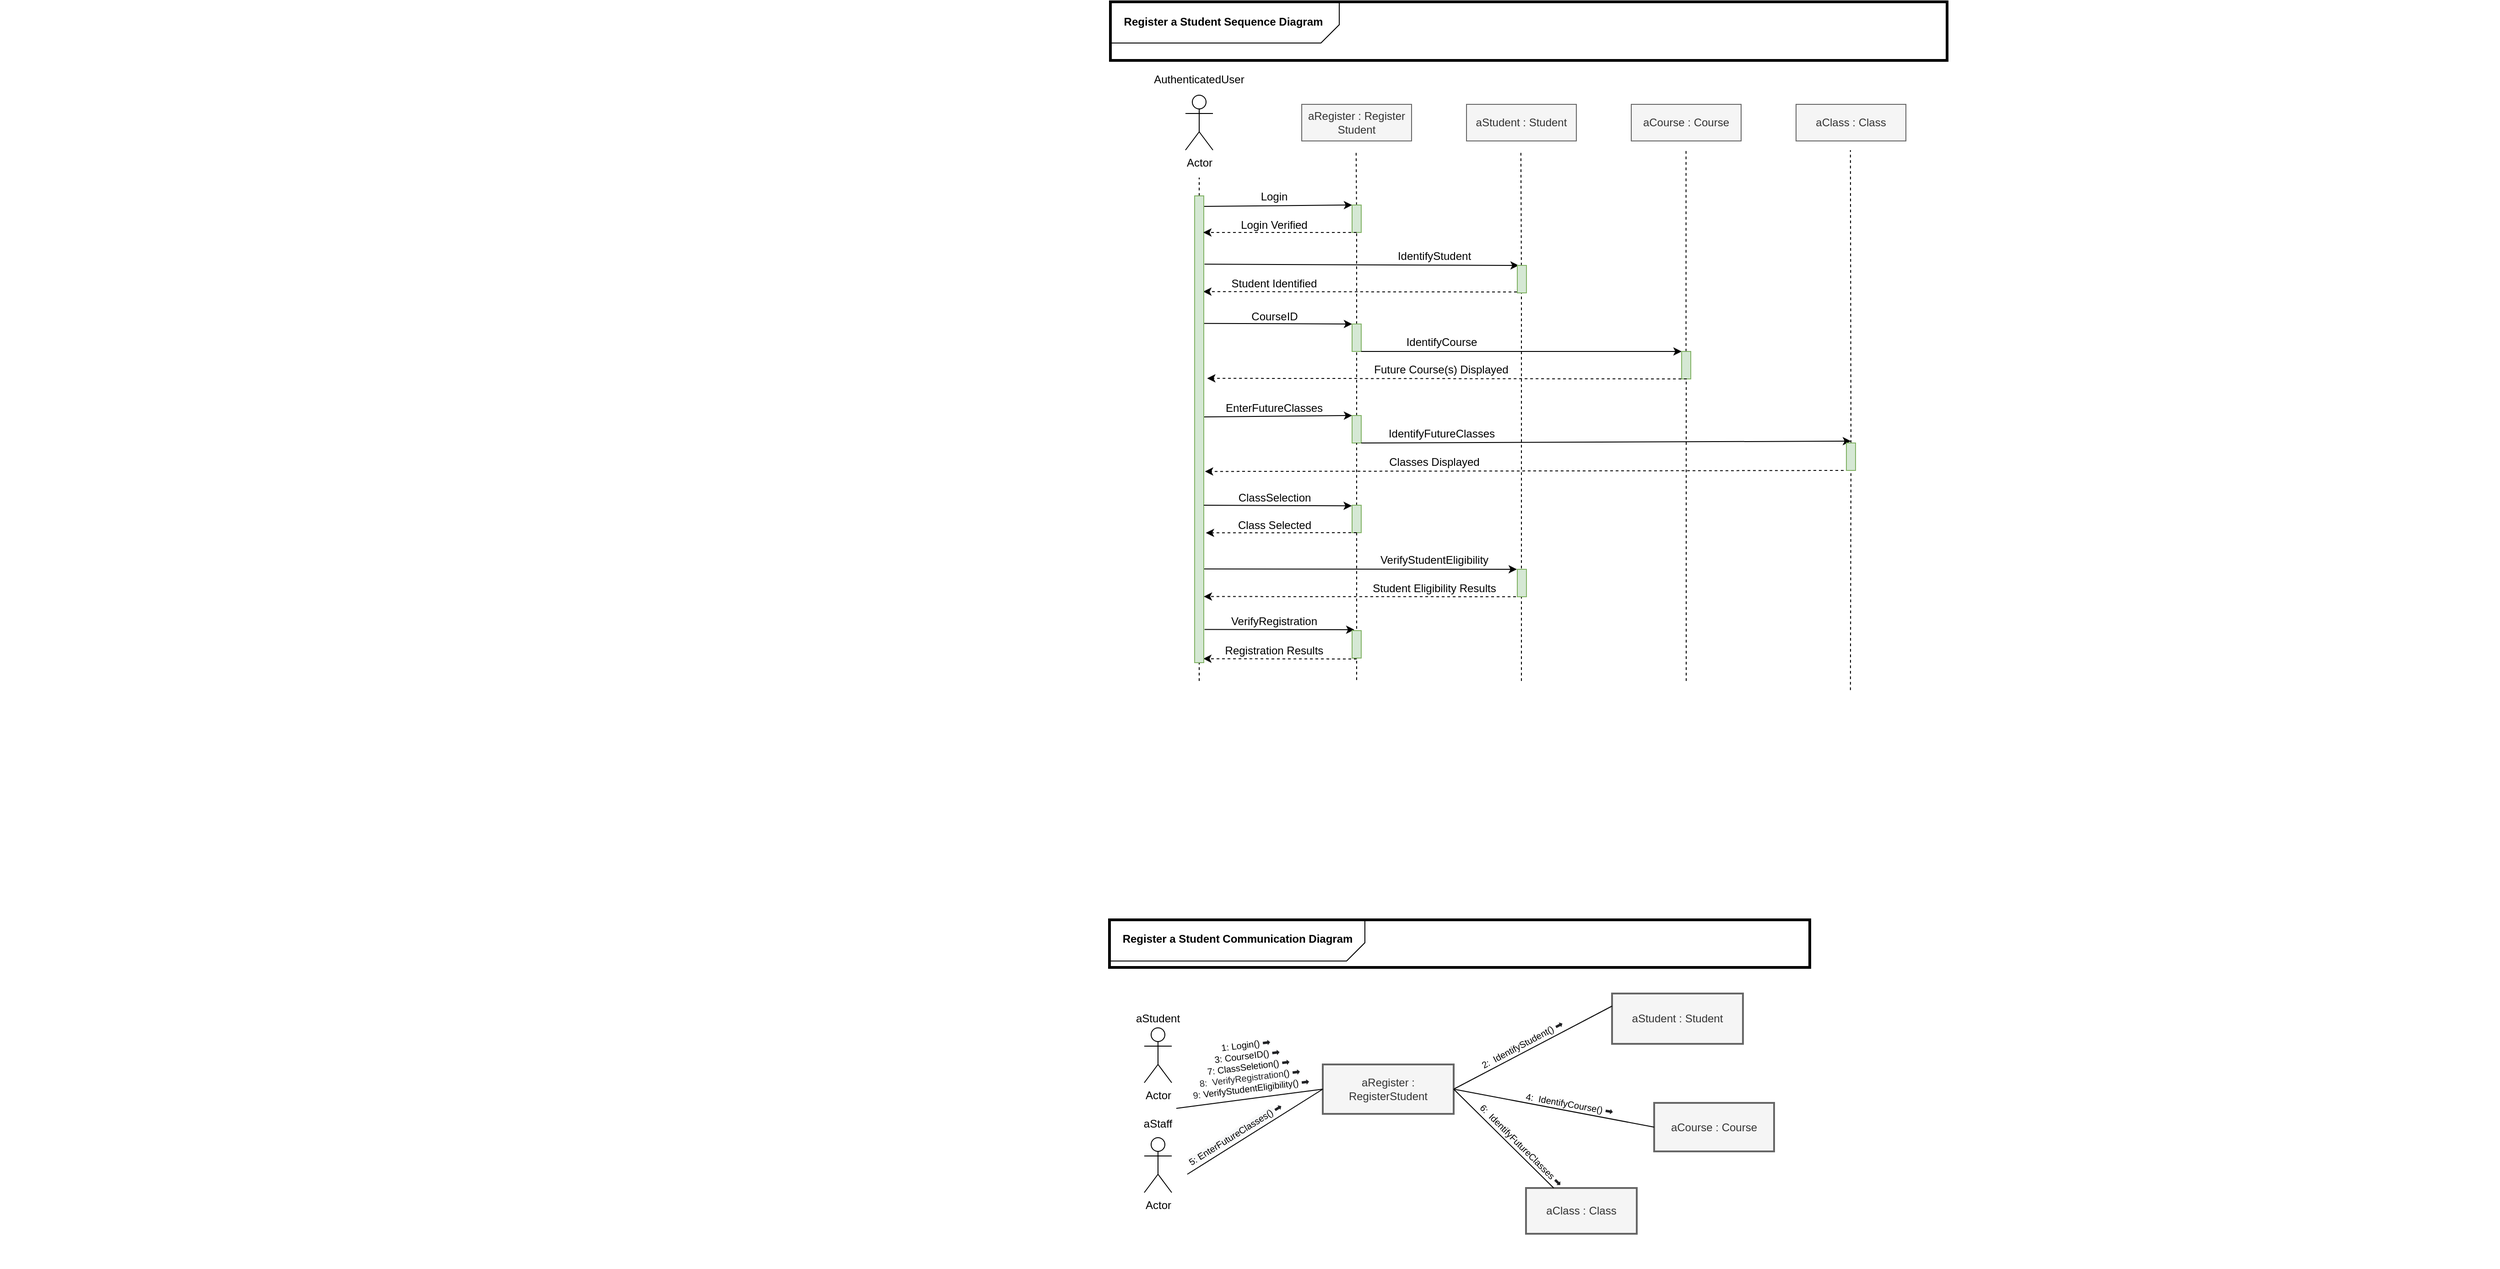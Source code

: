 <mxfile version="14.0.1" type="github">
  <diagram id="WgGNXocE23IqrcMPY2u2" name="Page-1">
    <mxGraphModel dx="4216" dy="573" grid="1" gridSize="10" guides="1" tooltips="1" connect="1" arrows="1" fold="1" page="1" pageScale="1" pageWidth="3300" pageHeight="2339" math="0" shadow="0">
      <root>
        <mxCell id="0" />
        <mxCell id="1" parent="0" />
        <mxCell id="3fiQfD3PMQG2XW41a9uW-1" value="Actor" style="shape=umlActor;verticalLabelPosition=bottom;verticalAlign=top;html=1;outlineConnect=0;" vertex="1" parent="1">
          <mxGeometry x="293" y="200" width="30" height="60" as="geometry" />
        </mxCell>
        <mxCell id="3fiQfD3PMQG2XW41a9uW-2" value="AuthenticatedUser" style="text;html=1;strokeColor=none;fillColor=none;align=center;verticalAlign=middle;whiteSpace=wrap;rounded=0;" vertex="1" parent="1">
          <mxGeometry x="229" y="173" width="158" height="20" as="geometry" />
        </mxCell>
        <mxCell id="3fiQfD3PMQG2XW41a9uW-3" value="aRegister : Register Student" style="rounded=0;whiteSpace=wrap;html=1;fillColor=#f5f5f5;strokeColor=#666666;fontColor=#333333;" vertex="1" parent="1">
          <mxGeometry x="420" y="210" width="120" height="40" as="geometry" />
        </mxCell>
        <mxCell id="3fiQfD3PMQG2XW41a9uW-4" value="aStudent : Student" style="rounded=0;whiteSpace=wrap;html=1;fillColor=#f5f5f5;strokeColor=#666666;fontColor=#333333;" vertex="1" parent="1">
          <mxGeometry x="600" y="210" width="120" height="40" as="geometry" />
        </mxCell>
        <mxCell id="3fiQfD3PMQG2XW41a9uW-5" value="aClass : Class" style="rounded=0;whiteSpace=wrap;html=1;fillColor=#f5f5f5;strokeColor=#666666;fontColor=#333333;" vertex="1" parent="1">
          <mxGeometry x="960" y="210" width="120" height="40" as="geometry" />
        </mxCell>
        <mxCell id="3fiQfD3PMQG2XW41a9uW-6" value="" style="endArrow=none;dashed=1;html=1;" edge="1" parent="1">
          <mxGeometry width="50" height="50" relative="1" as="geometry">
            <mxPoint x="308" y="310" as="sourcePoint" />
            <mxPoint x="308" y="290" as="targetPoint" />
          </mxGeometry>
        </mxCell>
        <mxCell id="3fiQfD3PMQG2XW41a9uW-7" value="" style="endArrow=none;dashed=1;html=1;entryX=0.5;entryY=1;entryDx=0;entryDy=0;" edge="1" parent="1" target="3fiQfD3PMQG2XW41a9uW-64">
          <mxGeometry width="50" height="50" relative="1" as="geometry">
            <mxPoint x="308" y="840" as="sourcePoint" />
            <mxPoint x="308" y="800" as="targetPoint" />
          </mxGeometry>
        </mxCell>
        <mxCell id="3fiQfD3PMQG2XW41a9uW-8" value="" style="endArrow=none;dashed=1;html=1;" edge="1" parent="1" source="3fiQfD3PMQG2XW41a9uW-19">
          <mxGeometry width="50" height="50" relative="1" as="geometry">
            <mxPoint x="479.41" y="810" as="sourcePoint" />
            <mxPoint x="479.41" y="260" as="targetPoint" />
          </mxGeometry>
        </mxCell>
        <mxCell id="3fiQfD3PMQG2XW41a9uW-9" value="" style="endArrow=none;dashed=1;html=1;" edge="1" parent="1">
          <mxGeometry width="50" height="50" relative="1" as="geometry">
            <mxPoint x="659.937" y="386" as="sourcePoint" />
            <mxPoint x="659.41" y="260" as="targetPoint" />
          </mxGeometry>
        </mxCell>
        <mxCell id="3fiQfD3PMQG2XW41a9uW-10" value="" style="endArrow=none;dashed=1;html=1;exitX=0.482;exitY=0;exitDx=0;exitDy=0;exitPerimeter=0;" edge="1" parent="1" source="3fiQfD3PMQG2XW41a9uW-35">
          <mxGeometry width="50" height="50" relative="1" as="geometry">
            <mxPoint x="840" y="470" as="sourcePoint" />
            <mxPoint x="839.82" y="260" as="targetPoint" />
          </mxGeometry>
        </mxCell>
        <mxCell id="3fiQfD3PMQG2XW41a9uW-11" value="aCourse : Course" style="rounded=0;whiteSpace=wrap;html=1;fillColor=#f5f5f5;strokeColor=#666666;fontColor=#333333;" vertex="1" parent="1">
          <mxGeometry x="780" y="210" width="120" height="40" as="geometry" />
        </mxCell>
        <mxCell id="3fiQfD3PMQG2XW41a9uW-12" value="" style="endArrow=none;dashed=1;html=1;" edge="1" parent="1" source="3fiQfD3PMQG2XW41a9uW-46">
          <mxGeometry width="50" height="50" relative="1" as="geometry">
            <mxPoint x="1019.41" y="810" as="sourcePoint" />
            <mxPoint x="1019.41" y="260" as="targetPoint" />
          </mxGeometry>
        </mxCell>
        <mxCell id="3fiQfD3PMQG2XW41a9uW-18" value="" style="endArrow=classic;html=1;exitX=1.024;exitY=0.024;exitDx=0;exitDy=0;exitPerimeter=0;entryX=0;entryY=0;entryDx=0;entryDy=0;" edge="1" parent="1" target="3fiQfD3PMQG2XW41a9uW-19">
          <mxGeometry width="50" height="50" relative="1" as="geometry">
            <mxPoint x="313.24" y="321.52" as="sourcePoint" />
            <mxPoint x="470" y="320" as="targetPoint" />
          </mxGeometry>
        </mxCell>
        <mxCell id="3fiQfD3PMQG2XW41a9uW-19" value="" style="rounded=0;whiteSpace=wrap;html=1;fillColor=#d5e8d4;strokeColor=#82b366;" vertex="1" parent="1">
          <mxGeometry x="475" y="320" width="10" height="30" as="geometry" />
        </mxCell>
        <mxCell id="3fiQfD3PMQG2XW41a9uW-20" value="" style="endArrow=none;dashed=1;html=1;" edge="1" parent="1" source="3fiQfD3PMQG2XW41a9uW-32" target="3fiQfD3PMQG2XW41a9uW-19">
          <mxGeometry width="50" height="50" relative="1" as="geometry">
            <mxPoint x="479.41" y="810" as="sourcePoint" />
            <mxPoint x="479.41" y="260" as="targetPoint" />
          </mxGeometry>
        </mxCell>
        <mxCell id="3fiQfD3PMQG2XW41a9uW-21" value="Login" style="text;html=1;strokeColor=none;fillColor=none;align=center;verticalAlign=middle;whiteSpace=wrap;rounded=0;" vertex="1" parent="1">
          <mxGeometry x="370" y="301" width="40" height="20" as="geometry" />
        </mxCell>
        <mxCell id="3fiQfD3PMQG2XW41a9uW-22" value="IdentifyStudent" style="text;html=1;strokeColor=none;fillColor=none;align=center;verticalAlign=middle;whiteSpace=wrap;rounded=0;" vertex="1" parent="1">
          <mxGeometry x="500" y="366" width="130" height="20" as="geometry" />
        </mxCell>
        <mxCell id="3fiQfD3PMQG2XW41a9uW-23" value="" style="endArrow=classic;html=1;exitX=1.086;exitY=0.166;exitDx=0;exitDy=0;exitPerimeter=0;" edge="1" parent="1">
          <mxGeometry width="50" height="50" relative="1" as="geometry">
            <mxPoint x="313.86" y="384.68" as="sourcePoint" />
            <mxPoint x="657" y="386" as="targetPoint" />
          </mxGeometry>
        </mxCell>
        <mxCell id="3fiQfD3PMQG2XW41a9uW-25" value="" style="endArrow=none;dashed=1;html=1;" edge="1" parent="1">
          <mxGeometry width="50" height="50" relative="1" as="geometry">
            <mxPoint x="660" y="717" as="sourcePoint" />
            <mxPoint x="660" y="410" as="targetPoint" />
          </mxGeometry>
        </mxCell>
        <mxCell id="3fiQfD3PMQG2XW41a9uW-26" value="" style="endArrow=classic;html=1;dashed=1;entryX=0.943;entryY=0.145;entryDx=0;entryDy=0;entryPerimeter=0;" edge="1" parent="1">
          <mxGeometry width="50" height="50" relative="1" as="geometry">
            <mxPoint x="655" y="415" as="sourcePoint" />
            <mxPoint x="312.43" y="414.6" as="targetPoint" />
          </mxGeometry>
        </mxCell>
        <mxCell id="3fiQfD3PMQG2XW41a9uW-27" value="Student Identified" style="text;html=1;strokeColor=none;fillColor=none;align=center;verticalAlign=middle;whiteSpace=wrap;rounded=0;" vertex="1" parent="1">
          <mxGeometry x="325" y="396" width="130" height="20" as="geometry" />
        </mxCell>
        <mxCell id="3fiQfD3PMQG2XW41a9uW-29" value="" style="endArrow=classic;html=1;exitX=1.229;exitY=0.207;exitDx=0;exitDy=0;exitPerimeter=0;entryX=0;entryY=0;entryDx=0;entryDy=0;" edge="1" parent="1" target="3fiQfD3PMQG2XW41a9uW-32">
          <mxGeometry width="50" height="50" relative="1" as="geometry">
            <mxPoint x="313.29" y="449.36" as="sourcePoint" />
            <mxPoint x="473" y="450" as="targetPoint" />
          </mxGeometry>
        </mxCell>
        <mxCell id="3fiQfD3PMQG2XW41a9uW-30" value="" style="endArrow=none;dashed=1;html=1;" edge="1" parent="1" source="3fiQfD3PMQG2XW41a9uW-35">
          <mxGeometry width="50" height="50" relative="1" as="geometry">
            <mxPoint x="840.68" y="850" as="sourcePoint" />
            <mxPoint x="839.325" y="480" as="targetPoint" />
          </mxGeometry>
        </mxCell>
        <mxCell id="3fiQfD3PMQG2XW41a9uW-31" value="CourseID" style="text;html=1;strokeColor=none;fillColor=none;align=center;verticalAlign=middle;whiteSpace=wrap;rounded=0;" vertex="1" parent="1">
          <mxGeometry x="352.5" y="431" width="75" height="21" as="geometry" />
        </mxCell>
        <mxCell id="3fiQfD3PMQG2XW41a9uW-32" value="" style="rounded=0;whiteSpace=wrap;html=1;fillColor=#d5e8d4;strokeColor=#82b366;" vertex="1" parent="1">
          <mxGeometry x="475" y="450" width="10" height="30" as="geometry" />
        </mxCell>
        <mxCell id="3fiQfD3PMQG2XW41a9uW-33" value="" style="endArrow=none;dashed=1;html=1;" edge="1" parent="1" source="3fiQfD3PMQG2XW41a9uW-40" target="3fiQfD3PMQG2XW41a9uW-32">
          <mxGeometry width="50" height="50" relative="1" as="geometry">
            <mxPoint x="479.41" y="850" as="sourcePoint" />
            <mxPoint x="479.981" y="390" as="targetPoint" />
          </mxGeometry>
        </mxCell>
        <mxCell id="3fiQfD3PMQG2XW41a9uW-34" value="" style="endArrow=classic;html=1;exitX=1.024;exitY=0.024;exitDx=0;exitDy=0;exitPerimeter=0;entryX=0;entryY=0;entryDx=0;entryDy=0;" edge="1" parent="1" target="3fiQfD3PMQG2XW41a9uW-35">
          <mxGeometry width="50" height="50" relative="1" as="geometry">
            <mxPoint x="485" y="480" as="sourcePoint" />
            <mxPoint x="660" y="478" as="targetPoint" />
          </mxGeometry>
        </mxCell>
        <mxCell id="3fiQfD3PMQG2XW41a9uW-35" value="" style="rounded=0;whiteSpace=wrap;html=1;fillColor=#d5e8d4;strokeColor=#82b366;" vertex="1" parent="1">
          <mxGeometry x="835" y="480" width="10" height="30" as="geometry" />
        </mxCell>
        <mxCell id="3fiQfD3PMQG2XW41a9uW-36" value="" style="endArrow=none;dashed=1;html=1;" edge="1" parent="1" target="3fiQfD3PMQG2XW41a9uW-35">
          <mxGeometry width="50" height="50" relative="1" as="geometry">
            <mxPoint x="840" y="840" as="sourcePoint" />
            <mxPoint x="839.325" y="480" as="targetPoint" />
          </mxGeometry>
        </mxCell>
        <mxCell id="3fiQfD3PMQG2XW41a9uW-37" value="" style="endArrow=classic;html=1;dashed=1;entryX=1.371;entryY=0.332;entryDx=0;entryDy=0;entryPerimeter=0;" edge="1" parent="1">
          <mxGeometry width="50" height="50" relative="1" as="geometry">
            <mxPoint x="840.59" y="510" as="sourcePoint" />
            <mxPoint x="316.71" y="509.36" as="targetPoint" />
          </mxGeometry>
        </mxCell>
        <mxCell id="3fiQfD3PMQG2XW41a9uW-38" value="Future Course(s) Displayed" style="text;html=1;strokeColor=none;fillColor=none;align=center;verticalAlign=middle;whiteSpace=wrap;rounded=0;" vertex="1" parent="1">
          <mxGeometry x="490" y="490" width="165" height="20" as="geometry" />
        </mxCell>
        <mxCell id="3fiQfD3PMQG2XW41a9uW-39" value="" style="endArrow=classic;html=1;exitX=1.024;exitY=0.024;exitDx=0;exitDy=0;exitPerimeter=0;entryX=0;entryY=0;entryDx=0;entryDy=0;" edge="1" parent="1">
          <mxGeometry width="50" height="50" relative="1" as="geometry">
            <mxPoint x="313.24" y="551.52" as="sourcePoint" />
            <mxPoint x="475" y="550" as="targetPoint" />
          </mxGeometry>
        </mxCell>
        <mxCell id="3fiQfD3PMQG2XW41a9uW-40" value="" style="rounded=0;whiteSpace=wrap;html=1;fillColor=#d5e8d4;strokeColor=#82b366;" vertex="1" parent="1">
          <mxGeometry x="475" y="550" width="10" height="30" as="geometry" />
        </mxCell>
        <mxCell id="3fiQfD3PMQG2XW41a9uW-41" value="" style="endArrow=none;dashed=1;html=1;" edge="1" parent="1" source="3fiQfD3PMQG2XW41a9uW-49" target="3fiQfD3PMQG2XW41a9uW-40">
          <mxGeometry width="50" height="50" relative="1" as="geometry">
            <mxPoint x="479.41" y="850" as="sourcePoint" />
            <mxPoint x="479.977" y="480" as="targetPoint" />
          </mxGeometry>
        </mxCell>
        <mxCell id="3fiQfD3PMQG2XW41a9uW-42" value="EnterFutureClasses" style="text;html=1;strokeColor=none;fillColor=none;align=center;verticalAlign=middle;whiteSpace=wrap;rounded=0;" vertex="1" parent="1">
          <mxGeometry x="325" y="532" width="130" height="20" as="geometry" />
        </mxCell>
        <mxCell id="3fiQfD3PMQG2XW41a9uW-43" value="" style="endArrow=classic;html=1;dashed=1;entryX=1.129;entryY=0.544;entryDx=0;entryDy=0;entryPerimeter=0;" edge="1" parent="1">
          <mxGeometry width="50" height="50" relative="1" as="geometry">
            <mxPoint x="1012" y="610" as="sourcePoint" />
            <mxPoint x="314.29" y="611.12" as="targetPoint" />
          </mxGeometry>
        </mxCell>
        <mxCell id="3fiQfD3PMQG2XW41a9uW-44" value="Classes Displayed" style="text;html=1;strokeColor=none;fillColor=none;align=center;verticalAlign=middle;whiteSpace=wrap;rounded=0;" vertex="1" parent="1">
          <mxGeometry x="500" y="590" width="130" height="21" as="geometry" />
        </mxCell>
        <mxCell id="3fiQfD3PMQG2XW41a9uW-45" value="" style="endArrow=classic;html=1;exitX=1.024;exitY=0.024;exitDx=0;exitDy=0;exitPerimeter=0;" edge="1" parent="1">
          <mxGeometry width="50" height="50" relative="1" as="geometry">
            <mxPoint x="485" y="580" as="sourcePoint" />
            <mxPoint x="1020" y="578" as="targetPoint" />
          </mxGeometry>
        </mxCell>
        <mxCell id="3fiQfD3PMQG2XW41a9uW-46" value="" style="rounded=0;whiteSpace=wrap;html=1;fillColor=#d5e8d4;strokeColor=#82b366;" vertex="1" parent="1">
          <mxGeometry x="1015" y="580" width="10" height="30" as="geometry" />
        </mxCell>
        <mxCell id="3fiQfD3PMQG2XW41a9uW-47" value="" style="endArrow=none;dashed=1;html=1;" edge="1" parent="1" target="3fiQfD3PMQG2XW41a9uW-46">
          <mxGeometry width="50" height="50" relative="1" as="geometry">
            <mxPoint x="1019.41" y="850" as="sourcePoint" />
            <mxPoint x="1019.41" y="300" as="targetPoint" />
          </mxGeometry>
        </mxCell>
        <mxCell id="3fiQfD3PMQG2XW41a9uW-49" value="" style="rounded=0;whiteSpace=wrap;html=1;fillColor=#d5e8d4;strokeColor=#82b366;" vertex="1" parent="1">
          <mxGeometry x="475" y="648" width="10" height="30" as="geometry" />
        </mxCell>
        <mxCell id="3fiQfD3PMQG2XW41a9uW-50" value="" style="endArrow=none;dashed=1;html=1;" edge="1" parent="1" target="3fiQfD3PMQG2XW41a9uW-49">
          <mxGeometry width="50" height="50" relative="1" as="geometry">
            <mxPoint x="480" y="783" as="sourcePoint" />
            <mxPoint x="479.969" y="580" as="targetPoint" />
          </mxGeometry>
        </mxCell>
        <mxCell id="3fiQfD3PMQG2XW41a9uW-51" value="ClassSelection" style="text;html=1;strokeColor=none;fillColor=none;align=center;verticalAlign=middle;whiteSpace=wrap;rounded=0;" vertex="1" parent="1">
          <mxGeometry x="352.5" y="630" width="75" height="20" as="geometry" />
        </mxCell>
        <mxCell id="3fiQfD3PMQG2XW41a9uW-52" value="" style="endArrow=classic;html=1;dashed=1;entryX=1.229;entryY=0.69;entryDx=0;entryDy=0;entryPerimeter=0;" edge="1" parent="1">
          <mxGeometry width="50" height="50" relative="1" as="geometry">
            <mxPoint x="480" y="678" as="sourcePoint" />
            <mxPoint x="315.29" y="678.2" as="targetPoint" />
          </mxGeometry>
        </mxCell>
        <mxCell id="3fiQfD3PMQG2XW41a9uW-53" value="Class Selected" style="text;html=1;strokeColor=none;fillColor=none;align=center;verticalAlign=middle;whiteSpace=wrap;rounded=0;" vertex="1" parent="1">
          <mxGeometry x="347.5" y="660" width="85" height="20" as="geometry" />
        </mxCell>
        <mxCell id="3fiQfD3PMQG2XW41a9uW-54" value="IdentifyCourse" style="text;html=1;strokeColor=none;fillColor=none;align=center;verticalAlign=middle;whiteSpace=wrap;rounded=0;" vertex="1" parent="1">
          <mxGeometry x="507.5" y="460" width="130" height="20" as="geometry" />
        </mxCell>
        <mxCell id="3fiQfD3PMQG2XW41a9uW-55" value="IdentifyFutureClasses" style="text;html=1;strokeColor=none;fillColor=none;align=center;verticalAlign=middle;whiteSpace=wrap;rounded=0;" vertex="1" parent="1">
          <mxGeometry x="507.5" y="560" width="130" height="20" as="geometry" />
        </mxCell>
        <mxCell id="3fiQfD3PMQG2XW41a9uW-56" value="" style="endArrow=classic;html=1;exitX=0.943;exitY=0.77;exitDx=0;exitDy=0;exitPerimeter=0;" edge="1" parent="1">
          <mxGeometry width="50" height="50" relative="1" as="geometry">
            <mxPoint x="313.43" y="717.6" as="sourcePoint" />
            <mxPoint x="655" y="718" as="targetPoint" />
          </mxGeometry>
        </mxCell>
        <mxCell id="3fiQfD3PMQG2XW41a9uW-59" value="Student Eligibility Results" style="text;html=1;strokeColor=none;fillColor=none;align=center;verticalAlign=middle;whiteSpace=wrap;rounded=0;" vertex="1" parent="1">
          <mxGeometry x="481" y="729" width="168" height="20" as="geometry" />
        </mxCell>
        <mxCell id="3fiQfD3PMQG2XW41a9uW-60" value="" style="endArrow=classic;html=1;dashed=1;entryX=0.943;entryY=0.916;entryDx=0;entryDy=0;entryPerimeter=0;" edge="1" parent="1">
          <mxGeometry width="50" height="50" relative="1" as="geometry">
            <mxPoint x="480" y="816" as="sourcePoint" />
            <mxPoint x="312.43" y="815.68" as="targetPoint" />
          </mxGeometry>
        </mxCell>
        <mxCell id="3fiQfD3PMQG2XW41a9uW-61" value="VerifyRegistration" style="text;html=1;strokeColor=none;fillColor=none;align=center;verticalAlign=middle;whiteSpace=wrap;rounded=0;" vertex="1" parent="1">
          <mxGeometry x="311.25" y="765" width="157.5" height="20" as="geometry" />
        </mxCell>
        <mxCell id="3fiQfD3PMQG2XW41a9uW-62" value="Register a Student Sequence Diagram" style="text;html=1;strokeColor=none;fillColor=none;align=center;verticalAlign=middle;whiteSpace=wrap;rounded=0;fontStyle=1" vertex="1" parent="1">
          <mxGeometry x="197" y="110" width="275" height="20" as="geometry" />
        </mxCell>
        <mxCell id="3fiQfD3PMQG2XW41a9uW-63" value="" style="rounded=0;whiteSpace=wrap;html=1;fillColor=none;strokeWidth=3;" vertex="1" parent="1">
          <mxGeometry x="211" y="98" width="914" height="64" as="geometry" />
        </mxCell>
        <mxCell id="3fiQfD3PMQG2XW41a9uW-64" value="" style="rounded=0;whiteSpace=wrap;html=1;fillColor=#d5e8d4;strokeColor=#82b366;" vertex="1" parent="1">
          <mxGeometry x="303" y="310" width="10" height="510" as="geometry" />
        </mxCell>
        <mxCell id="3fiQfD3PMQG2XW41a9uW-65" value="" style="verticalLabelPosition=bottom;verticalAlign=top;html=1;shape=card;whiteSpace=wrap;size=20;arcSize=12;strokeWidth=1;fillColor=none;direction=west;" vertex="1" parent="1">
          <mxGeometry x="211" y="97" width="250" height="46" as="geometry" />
        </mxCell>
        <mxCell id="3fiQfD3PMQG2XW41a9uW-66" value="" style="endArrow=classic;html=1;fontSize=10;exitX=1.086;exitY=0.929;exitDx=0;exitDy=0;exitPerimeter=0;entryX=0.25;entryY=0;entryDx=0;entryDy=0;" edge="1" parent="1" source="3fiQfD3PMQG2XW41a9uW-64">
          <mxGeometry width="50" height="50" relative="1" as="geometry">
            <mxPoint x="483" y="784.0" as="sourcePoint" />
            <mxPoint x="477.5" y="784" as="targetPoint" />
          </mxGeometry>
        </mxCell>
        <mxCell id="3fiQfD3PMQG2XW41a9uW-70" value="Register a Student Communication Diagram" style="text;html=1;strokeColor=none;fillColor=none;align=center;verticalAlign=middle;whiteSpace=wrap;rounded=0;fontStyle=1" vertex="1" parent="1">
          <mxGeometry x="218" y="1112" width="264" height="20" as="geometry" />
        </mxCell>
        <mxCell id="3fiQfD3PMQG2XW41a9uW-71" value="Actor" style="shape=umlActor;verticalLabelPosition=bottom;verticalAlign=top;html=1;outlineConnect=0;" vertex="1" parent="1">
          <mxGeometry x="248" y="1219" width="30" height="60" as="geometry" />
        </mxCell>
        <mxCell id="3fiQfD3PMQG2XW41a9uW-72" value="Actor" style="shape=umlActor;verticalLabelPosition=bottom;verticalAlign=top;html=1;outlineConnect=0;" vertex="1" parent="1">
          <mxGeometry x="248" y="1339" width="30" height="60" as="geometry" />
        </mxCell>
        <mxCell id="3fiQfD3PMQG2XW41a9uW-73" value="aStudent" style="text;html=1;strokeColor=none;fillColor=none;align=center;verticalAlign=middle;whiteSpace=wrap;rounded=0;" vertex="1" parent="1">
          <mxGeometry x="243" y="1199" width="40" height="20" as="geometry" />
        </mxCell>
        <mxCell id="3fiQfD3PMQG2XW41a9uW-74" value="aStaff" style="text;html=1;strokeColor=none;fillColor=none;align=center;verticalAlign=middle;whiteSpace=wrap;rounded=0;" vertex="1" parent="1">
          <mxGeometry x="243" y="1314" width="40" height="20" as="geometry" />
        </mxCell>
        <mxCell id="3fiQfD3PMQG2XW41a9uW-75" value="aRegister : RegisterStudent" style="rounded=0;whiteSpace=wrap;html=1;strokeWidth=2;fillColor=#f5f5f5;strokeColor=#666666;fontColor=#333333;" vertex="1" parent="1">
          <mxGeometry x="443" y="1259" width="143" height="54" as="geometry" />
        </mxCell>
        <mxCell id="3fiQfD3PMQG2XW41a9uW-76" value="aStudent : Student" style="rounded=0;whiteSpace=wrap;html=1;strokeWidth=2;fillColor=#f5f5f5;strokeColor=#666666;fontColor=#333333;" vertex="1" parent="1">
          <mxGeometry x="759" y="1181.5" width="143" height="55" as="geometry" />
        </mxCell>
        <mxCell id="3fiQfD3PMQG2XW41a9uW-77" value="aCourse : Course" style="rounded=0;whiteSpace=wrap;html=1;strokeWidth=2;fillColor=#f5f5f5;strokeColor=#666666;fontColor=#333333;" vertex="1" parent="1">
          <mxGeometry x="805" y="1301" width="131" height="53" as="geometry" />
        </mxCell>
        <mxCell id="3fiQfD3PMQG2XW41a9uW-78" value="aClass : Class" style="rounded=0;whiteSpace=wrap;html=1;strokeWidth=2;fillColor=#f5f5f5;strokeColor=#666666;fontColor=#333333;" vertex="1" parent="1">
          <mxGeometry x="665" y="1394" width="121" height="50" as="geometry" />
        </mxCell>
        <mxCell id="3fiQfD3PMQG2XW41a9uW-79" value="" style="verticalLabelPosition=bottom;verticalAlign=top;html=1;shape=card;whiteSpace=wrap;size=20;arcSize=12;strokeWidth=1;fillColor=none;direction=west;" vertex="1" parent="1">
          <mxGeometry x="210" y="1100" width="279" height="46" as="geometry" />
        </mxCell>
        <mxCell id="3fiQfD3PMQG2XW41a9uW-80" value="" style="endArrow=none;html=1;entryX=0;entryY=0.25;entryDx=0;entryDy=0;exitX=1;exitY=0.5;exitDx=0;exitDy=0;" edge="1" parent="1" source="3fiQfD3PMQG2XW41a9uW-75" target="3fiQfD3PMQG2XW41a9uW-76">
          <mxGeometry width="50" height="50" relative="1" as="geometry">
            <mxPoint x="622" y="1159" as="sourcePoint" />
            <mxPoint x="584" y="1291" as="targetPoint" />
          </mxGeometry>
        </mxCell>
        <mxCell id="3fiQfD3PMQG2XW41a9uW-81" value="2: &amp;nbsp;IdentifyStudent()&amp;nbsp;&lt;b style=&quot;font-size: 10px ; color: rgb(32 , 33 , 36) ; font-family: &amp;#34;arial&amp;#34; , sans-serif ; text-align: left&quot;&gt;➡&lt;/b&gt;" style="text;html=1;strokeColor=none;fillColor=none;align=center;verticalAlign=middle;whiteSpace=wrap;rounded=0;rotation=332;fontSize=10;" vertex="1" parent="1">
          <mxGeometry x="600" y="1227.5" width="121" height="18" as="geometry" />
        </mxCell>
        <mxCell id="3fiQfD3PMQG2XW41a9uW-82" value="" style="endArrow=none;html=1;entryX=0;entryY=0.5;entryDx=0;entryDy=0;" edge="1" parent="1" target="3fiQfD3PMQG2XW41a9uW-75">
          <mxGeometry width="50" height="50" relative="1" as="geometry">
            <mxPoint x="283" y="1307" as="sourcePoint" />
            <mxPoint x="416" y="1259" as="targetPoint" />
          </mxGeometry>
        </mxCell>
        <mxCell id="3fiQfD3PMQG2XW41a9uW-83" value="&lt;div&gt;&lt;font style=&quot;font-size: 10px&quot;&gt;1: Login()&amp;nbsp;&lt;b style=&quot;color: rgb(32 , 33 , 36) ; font-family: &amp;#34;arial&amp;#34; , sans-serif&quot;&gt;➡&lt;/b&gt;&lt;/font&gt;&lt;/div&gt;&lt;div&gt;&lt;font style=&quot;font-size: 10px&quot;&gt;3: CourseID()&amp;nbsp;&lt;b style=&quot;color: rgb(32 , 33 , 36) ; font-family: &amp;#34;arial&amp;#34; , sans-serif&quot;&gt;➡&lt;/b&gt;&lt;/font&gt;&lt;/div&gt;&lt;div&gt;&lt;font style=&quot;font-size: 10px&quot;&gt;7: ClassSeletion()&amp;nbsp;&lt;span style=&quot;color: rgb(32 , 33 , 36) ; font-family: &amp;#34;arial&amp;#34; , sans-serif&quot;&gt;&lt;b&gt;➡&lt;/b&gt;&lt;/span&gt;&lt;/font&gt;&lt;/div&gt;&lt;font style=&quot;font-size: 10px&quot;&gt;&lt;span style=&quot;color: rgb(32 , 33 , 36) ; font-family: &amp;#34;arial&amp;#34; , sans-serif&quot;&gt;&lt;div&gt;8:&lt;b&gt; &lt;/b&gt;&amp;nbsp;&lt;font color=&quot;#202124&quot; face=&quot;arial, sans-serif&quot; style=&quot;font-size: 10px&quot;&gt;VerifyRegistration&lt;/font&gt;&lt;span style=&quot;color: rgb(0 , 0 , 0) ; font-family: &amp;#34;helvetica&amp;#34;&quot;&gt;()&amp;nbsp;&lt;/span&gt;&lt;b style=&quot;color: rgb(0 , 0 , 0) ; font-family: &amp;#34;helvetica&amp;#34;&quot;&gt;&lt;font color=&quot;#202124&quot; face=&quot;arial, sans-serif&quot; style=&quot;font-size: 10px&quot;&gt;➡&lt;/font&gt;&lt;/b&gt;&lt;/div&gt;&lt;/span&gt;&lt;b&gt;&lt;div&gt;&lt;div&gt;&lt;b&gt;&lt;div style=&quot;display: inline&quot;&gt;&lt;span style=&quot;font-weight: normal&quot;&gt;&lt;font color=&quot;#202124&quot; face=&quot;arial, sans-serif&quot; style=&quot;font-size: 10px&quot;&gt;9:&amp;nbsp;&lt;/font&gt;&lt;/span&gt;&lt;span style=&quot;font-weight: normal&quot;&gt;VerifyStudentEligibility&lt;/span&gt;&lt;b&gt;&lt;div style=&quot;display: inline&quot;&gt;&lt;span style=&quot;font-family: &amp;#34;helvetica&amp;#34; ; font-weight: normal&quot;&gt;()&amp;nbsp;&lt;/span&gt;&lt;b style=&quot;color: rgb(32 , 33 , 36) ; font-family: &amp;#34;arial&amp;#34; , sans-serif&quot;&gt;➡&lt;/b&gt;&lt;/div&gt;&lt;/b&gt;&lt;/div&gt;&lt;/b&gt;&lt;/div&gt;&lt;/div&gt;&lt;/b&gt;&lt;span style=&quot;color: rgba(0 , 0 , 0 , 0) ; font-family: monospace&quot;&gt;&lt;div&gt;%3CmxGraphModel%3E%3Croot%3E%3CmxCell%20id%3D%220%22%2F%3E%3CmxCell%20id%3D%221%22%20parent%3D%220%22%2F%3E%3CmxCell%20id%3D%222%22%20value%3D%222%3A%20%26amp%3Bnbsp%3BIdentifyStudent%26amp%3Bnbsp%3B%26lt%3Bb%20style%3D%26quot%3Bfont-size%3A%2010px%3B%20color%3A%20rgb(32%2C%2033%2C%2036)%3B%20font-family%3A%20arial%2C%20sans-serif%3B%20text-align%3A%20left%3B%26quot%3B%26gt%3B%E2%9E%A1%26lt%3B%2Fb%26gt%3B%22%20style%3D%22text%3Bhtml%3D1%3BstrokeColor%3Dnone%3BfillColor%3Dnone%3Balign%3Dcenter%3BverticalAlign%3Dmiddle%3BwhiteSpace%3Dwrap%3Brounded%3D0%3Brotation%3D12%3BfontSize%3D10%3B%22%20vertex%3D%221%22%20parent%3D%221%22%3E%3CmxGeometry%20x%3D%221749%22%20y%3D%22143%22%20width%3D%22121%22%20height%3D%2220%22%20as%3D%22geometry%22%2F%3E%3C%2FmxCell%3E%3C%2Froot%3E%3C%2FmxGraphModel%3E&lt;/div&gt;&lt;/span&gt;&lt;/font&gt;" style="text;html=1;strokeColor=none;fillColor=none;align=center;verticalAlign=middle;whiteSpace=wrap;rounded=0;rotation=353;fontSize=10;" vertex="1" parent="1">
          <mxGeometry x="283" y="1246.19" width="160" height="52.81" as="geometry" />
        </mxCell>
        <mxCell id="3fiQfD3PMQG2XW41a9uW-84" value="" style="endArrow=none;html=1;fontSize=10;entryX=1;entryY=0.5;entryDx=0;entryDy=0;exitX=0.25;exitY=0;exitDx=0;exitDy=0;" edge="1" parent="1" source="3fiQfD3PMQG2XW41a9uW-78" target="3fiQfD3PMQG2XW41a9uW-75">
          <mxGeometry width="50" height="50" relative="1" as="geometry">
            <mxPoint x="534" y="1341" as="sourcePoint" />
            <mxPoint x="584" y="1291" as="targetPoint" />
          </mxGeometry>
        </mxCell>
        <mxCell id="3fiQfD3PMQG2XW41a9uW-85" value="6: &amp;nbsp;IdentifyFutureClasses&amp;nbsp;&lt;b style=&quot;font-size: 10px ; color: rgb(32 , 33 , 36) ; font-family: &amp;#34;arial&amp;#34; , sans-serif ; text-align: left&quot;&gt;➡&lt;/b&gt;" style="text;html=1;strokeColor=none;fillColor=none;align=center;verticalAlign=middle;whiteSpace=wrap;rounded=0;rotation=45;fontSize=10;" vertex="1" parent="1">
          <mxGeometry x="590.5" y="1337" width="138" height="20" as="geometry" />
        </mxCell>
        <mxCell id="3fiQfD3PMQG2XW41a9uW-86" value="4: &amp;nbsp;IdentifyCourse()&amp;nbsp;&lt;b style=&quot;font-size: 10px ; color: rgb(32 , 33 , 36) ; font-family: &amp;#34;arial&amp;#34; , sans-serif ; text-align: left&quot;&gt;➡&lt;/b&gt;" style="text;html=1;strokeColor=none;fillColor=none;align=center;verticalAlign=middle;whiteSpace=wrap;rounded=0;rotation=10;fontSize=10;" vertex="1" parent="1">
          <mxGeometry x="652" y="1292" width="121" height="20" as="geometry" />
        </mxCell>
        <mxCell id="3fiQfD3PMQG2XW41a9uW-87" value="" style="endArrow=none;html=1;fontSize=10;exitX=1;exitY=0.5;exitDx=0;exitDy=0;entryX=0;entryY=0.5;entryDx=0;entryDy=0;" edge="1" parent="1" source="3fiQfD3PMQG2XW41a9uW-75" target="3fiQfD3PMQG2XW41a9uW-77">
          <mxGeometry width="50" height="50" relative="1" as="geometry">
            <mxPoint x="589.0" y="1220" as="sourcePoint" />
            <mxPoint x="814.5" y="1274" as="targetPoint" />
          </mxGeometry>
        </mxCell>
        <mxCell id="3fiQfD3PMQG2XW41a9uW-88" value="" style="endArrow=none;html=1;fontSize=10;entryX=0;entryY=0.5;entryDx=0;entryDy=0;" edge="1" parent="1" target="3fiQfD3PMQG2XW41a9uW-75">
          <mxGeometry width="50" height="50" relative="1" as="geometry">
            <mxPoint x="295" y="1379" as="sourcePoint" />
            <mxPoint x="413" y="1294" as="targetPoint" />
          </mxGeometry>
        </mxCell>
        <mxCell id="3fiQfD3PMQG2XW41a9uW-89" value="&lt;span style=&quot;color: rgb(0, 0, 0); font-family: helvetica; font-size: 10px; font-style: normal; font-weight: normal; letter-spacing: normal; text-align: center; text-indent: 0px; text-transform: none; word-spacing: 0px; background-color: rgb(248, 249, 250); text-decoration: none; display: inline; float: none;&quot;&gt;5: EnterFutureClasses()&amp;nbsp;&lt;/span&gt;&lt;b style=&quot;font-size: 10px; font-style: normal; letter-spacing: normal; text-indent: 0px; text-transform: none; word-spacing: 0px; text-decoration: none; color: rgb(32, 33, 36); font-family: arial, sans-serif; text-align: left;&quot;&gt;➡&lt;/b&gt;" style="text;whiteSpace=wrap;html=1;fontSize=10;rotation=328;" vertex="1" parent="1">
          <mxGeometry x="286" y="1322" width="127.26" height="23.09" as="geometry" />
        </mxCell>
        <mxCell id="3fiQfD3PMQG2XW41a9uW-90" value="" style="rounded=0;whiteSpace=wrap;html=1;strokeWidth=3;fontSize=10;fillColor=none;" vertex="1" parent="1">
          <mxGeometry x="210" y="1101" width="765" height="52" as="geometry" />
        </mxCell>
        <mxCell id="3fiQfD3PMQG2XW41a9uW-93" value="" style="endArrow=classic;html=1;dashed=1;entryX=0.943;entryY=0.145;entryDx=0;entryDy=0;entryPerimeter=0;" edge="1" parent="1">
          <mxGeometry width="50" height="50" relative="1" as="geometry">
            <mxPoint x="480" y="350" as="sourcePoint" />
            <mxPoint x="312.43" y="350.0" as="targetPoint" />
          </mxGeometry>
        </mxCell>
        <mxCell id="3fiQfD3PMQG2XW41a9uW-94" value="Login Verified" style="text;html=1;strokeColor=none;fillColor=none;align=center;verticalAlign=middle;whiteSpace=wrap;rounded=0;" vertex="1" parent="1">
          <mxGeometry x="340" y="332" width="100" height="20" as="geometry" />
        </mxCell>
        <mxCell id="3fiQfD3PMQG2XW41a9uW-97" value="" style="rounded=0;whiteSpace=wrap;html=1;fillColor=#d5e8d4;strokeColor=#82b366;" vertex="1" parent="1">
          <mxGeometry x="655.5" y="386" width="10" height="30" as="geometry" />
        </mxCell>
        <mxCell id="3fiQfD3PMQG2XW41a9uW-99" value="" style="endArrow=classic;html=1;dashed=1;entryX=1.229;entryY=0.69;entryDx=0;entryDy=0;entryPerimeter=0;" edge="1" parent="1">
          <mxGeometry width="50" height="50" relative="1" as="geometry">
            <mxPoint x="660" y="748" as="sourcePoint" />
            <mxPoint x="313.0" y="747.77" as="targetPoint" />
          </mxGeometry>
        </mxCell>
        <mxCell id="3fiQfD3PMQG2XW41a9uW-103" value="" style="endArrow=none;dashed=1;html=1;" edge="1" parent="1">
          <mxGeometry width="50" height="50" relative="1" as="geometry">
            <mxPoint x="660" y="840" as="sourcePoint" />
            <mxPoint x="660" y="748" as="targetPoint" />
          </mxGeometry>
        </mxCell>
        <mxCell id="3fiQfD3PMQG2XW41a9uW-104" value="VerifyStudentEligibility" style="text;html=1;strokeColor=none;fillColor=none;align=center;verticalAlign=middle;whiteSpace=wrap;rounded=0;" vertex="1" parent="1">
          <mxGeometry x="500" y="698" width="130" height="20" as="geometry" />
        </mxCell>
        <mxCell id="3fiQfD3PMQG2XW41a9uW-106" value="" style="endArrow=none;dashed=1;html=1;" edge="1" parent="1">
          <mxGeometry width="50" height="50" relative="1" as="geometry">
            <mxPoint x="480" y="839" as="sourcePoint" />
            <mxPoint x="480" y="818" as="targetPoint" />
          </mxGeometry>
        </mxCell>
        <mxCell id="3fiQfD3PMQG2XW41a9uW-110" value="" style="rounded=0;whiteSpace=wrap;html=1;fillColor=#d5e8d4;strokeColor=#82b366;" vertex="1" parent="1">
          <mxGeometry x="655.5" y="718" width="10" height="30" as="geometry" />
        </mxCell>
        <mxCell id="3fiQfD3PMQG2XW41a9uW-111" value="" style="rounded=0;whiteSpace=wrap;html=1;fillColor=#d5e8d4;strokeColor=#82b366;" vertex="1" parent="1">
          <mxGeometry x="475" y="785" width="10" height="30" as="geometry" />
        </mxCell>
        <mxCell id="3fiQfD3PMQG2XW41a9uW-113" value="Registration Results" style="text;html=1;strokeColor=none;fillColor=none;align=center;verticalAlign=middle;whiteSpace=wrap;rounded=0;" vertex="1" parent="1">
          <mxGeometry x="311.25" y="797" width="157.5" height="20" as="geometry" />
        </mxCell>
        <mxCell id="3fiQfD3PMQG2XW41a9uW-114" value="" style="endArrow=classic;html=1;exitX=1.229;exitY=0.207;exitDx=0;exitDy=0;exitPerimeter=0;entryX=0;entryY=0;entryDx=0;entryDy=0;" edge="1" parent="1">
          <mxGeometry width="50" height="50" relative="1" as="geometry">
            <mxPoint x="313.0" y="648.0" as="sourcePoint" />
            <mxPoint x="474.71" y="648.64" as="targetPoint" />
          </mxGeometry>
        </mxCell>
      </root>
    </mxGraphModel>
  </diagram>
</mxfile>
